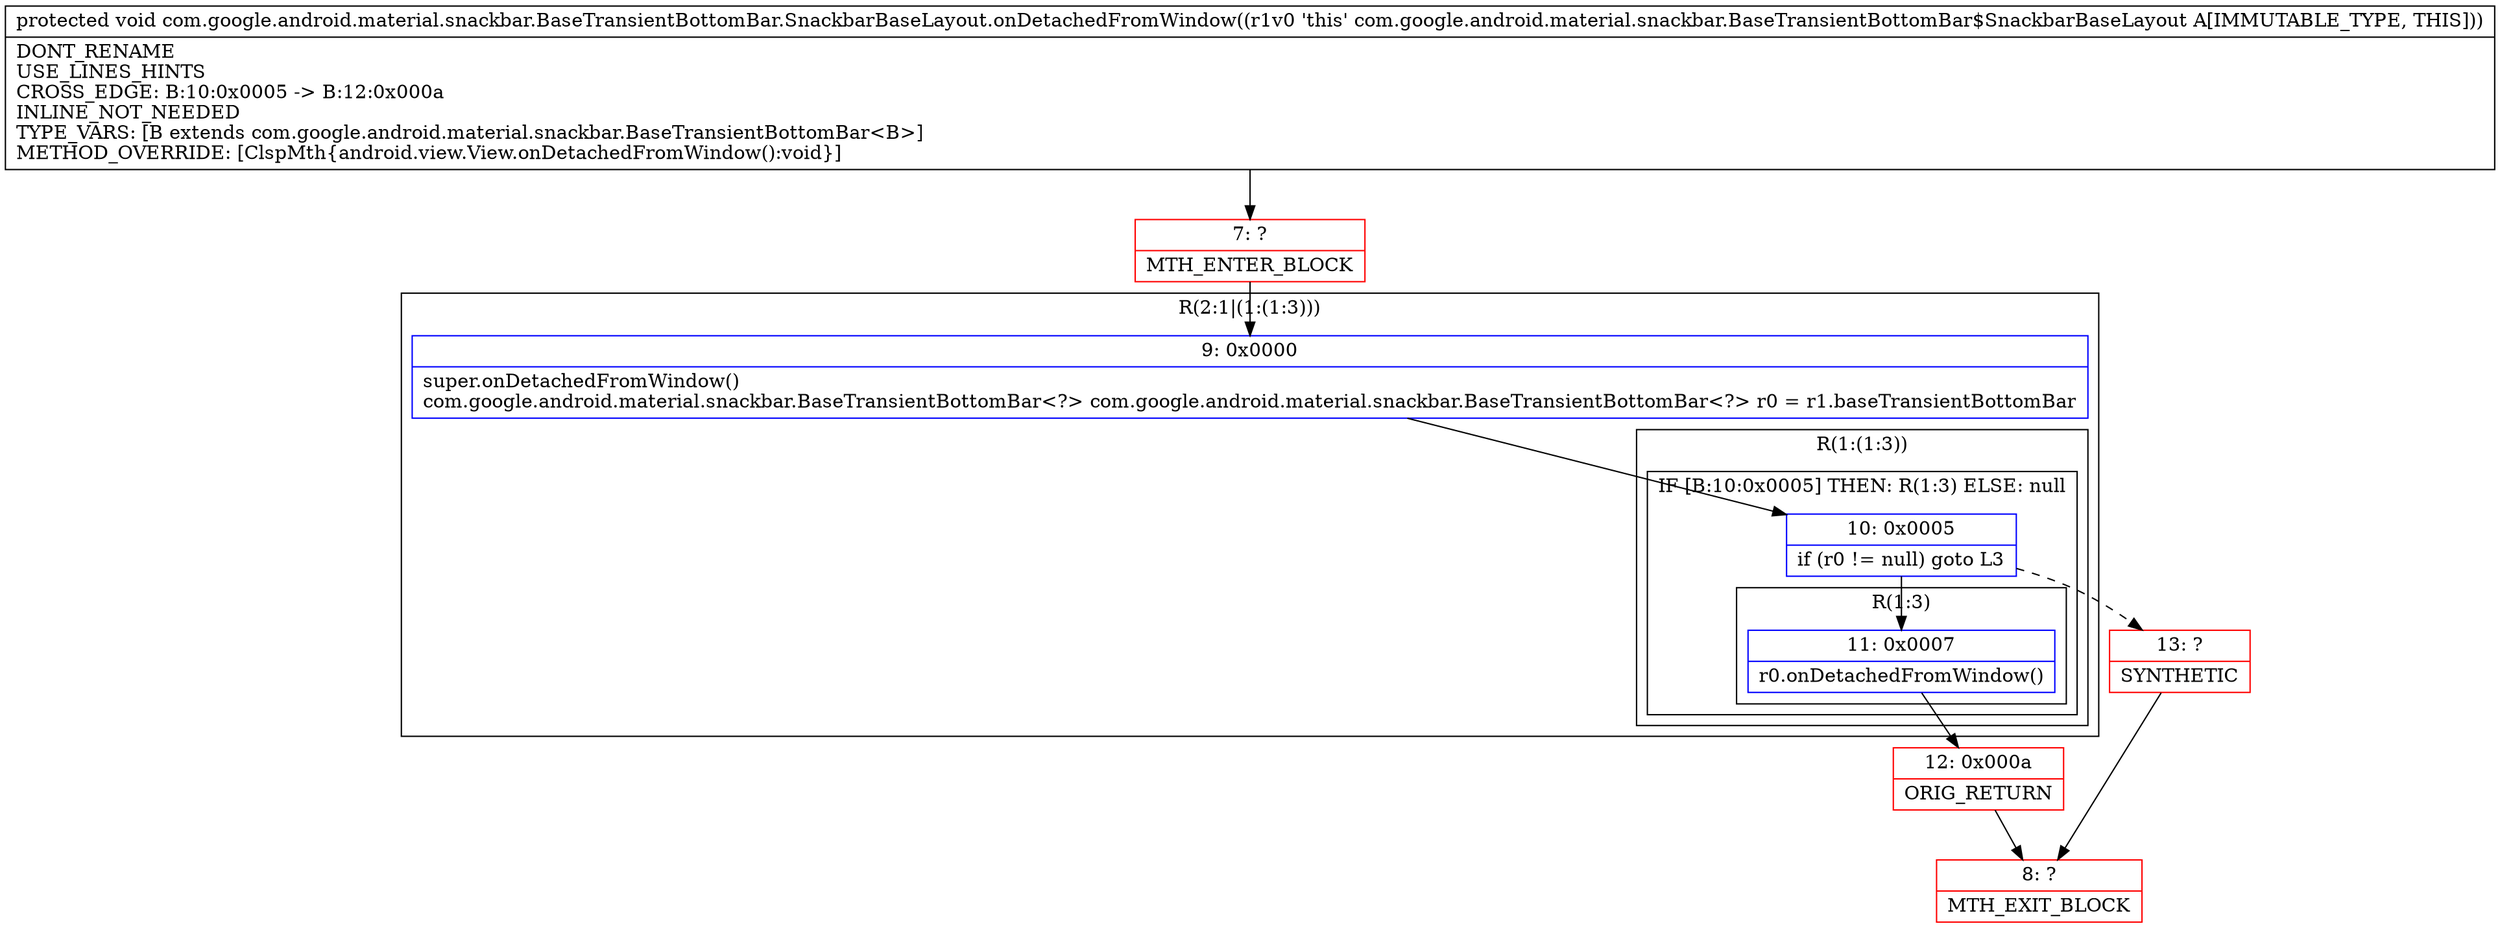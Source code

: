 digraph "CFG forcom.google.android.material.snackbar.BaseTransientBottomBar.SnackbarBaseLayout.onDetachedFromWindow()V" {
subgraph cluster_Region_702590489 {
label = "R(2:1|(1:(1:3)))";
node [shape=record,color=blue];
Node_9 [shape=record,label="{9\:\ 0x0000|super.onDetachedFromWindow()\lcom.google.android.material.snackbar.BaseTransientBottomBar\<?\> com.google.android.material.snackbar.BaseTransientBottomBar\<?\> r0 = r1.baseTransientBottomBar\l}"];
subgraph cluster_Region_1953607559 {
label = "R(1:(1:3))";
node [shape=record,color=blue];
subgraph cluster_IfRegion_439249540 {
label = "IF [B:10:0x0005] THEN: R(1:3) ELSE: null";
node [shape=record,color=blue];
Node_10 [shape=record,label="{10\:\ 0x0005|if (r0 != null) goto L3\l}"];
subgraph cluster_Region_609854479 {
label = "R(1:3)";
node [shape=record,color=blue];
Node_11 [shape=record,label="{11\:\ 0x0007|r0.onDetachedFromWindow()\l}"];
}
}
}
}
Node_7 [shape=record,color=red,label="{7\:\ ?|MTH_ENTER_BLOCK\l}"];
Node_12 [shape=record,color=red,label="{12\:\ 0x000a|ORIG_RETURN\l}"];
Node_8 [shape=record,color=red,label="{8\:\ ?|MTH_EXIT_BLOCK\l}"];
Node_13 [shape=record,color=red,label="{13\:\ ?|SYNTHETIC\l}"];
MethodNode[shape=record,label="{protected void com.google.android.material.snackbar.BaseTransientBottomBar.SnackbarBaseLayout.onDetachedFromWindow((r1v0 'this' com.google.android.material.snackbar.BaseTransientBottomBar$SnackbarBaseLayout A[IMMUTABLE_TYPE, THIS]))  | DONT_RENAME\lUSE_LINES_HINTS\lCROSS_EDGE: B:10:0x0005 \-\> B:12:0x000a\lINLINE_NOT_NEEDED\lTYPE_VARS: [B extends com.google.android.material.snackbar.BaseTransientBottomBar\<B\>]\lMETHOD_OVERRIDE: [ClspMth\{android.view.View.onDetachedFromWindow():void\}]\l}"];
MethodNode -> Node_7;Node_9 -> Node_10;
Node_10 -> Node_11;
Node_10 -> Node_13[style=dashed];
Node_11 -> Node_12;
Node_7 -> Node_9;
Node_12 -> Node_8;
Node_13 -> Node_8;
}

